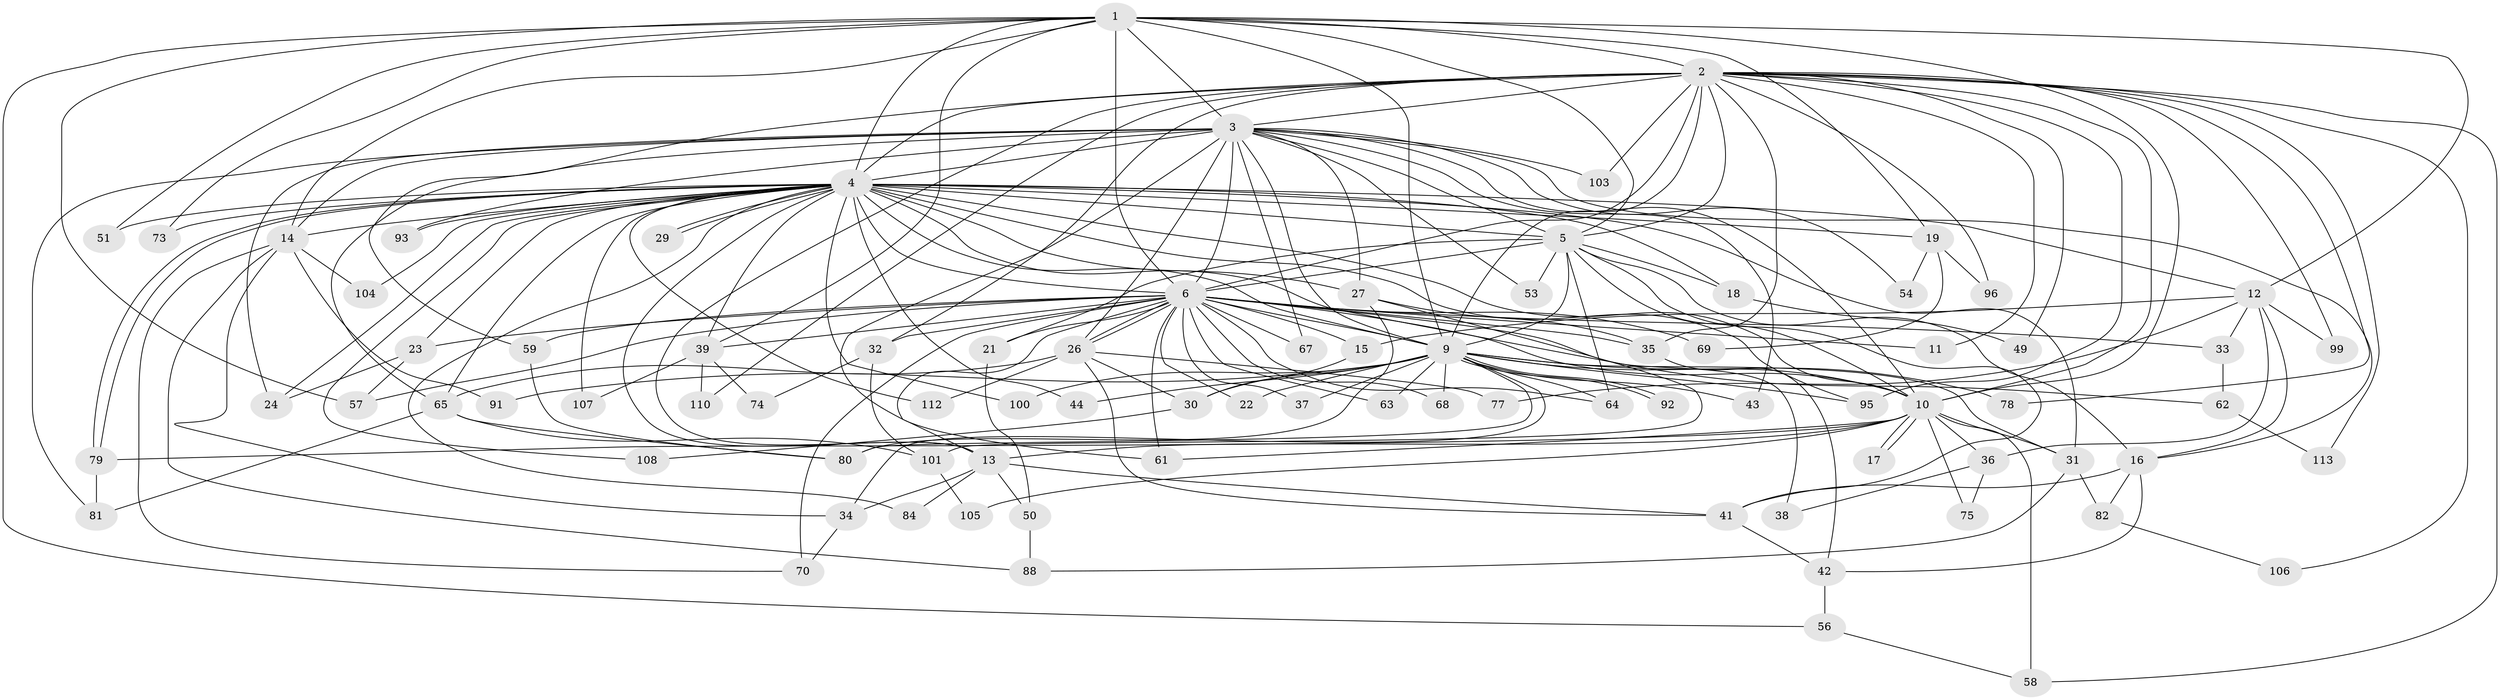// original degree distribution, {16: 0.017094017094017096, 23: 0.017094017094017096, 27: 0.017094017094017096, 25: 0.008547008547008548, 18: 0.017094017094017096, 19: 0.008547008547008548, 2: 0.5128205128205128, 7: 0.008547008547008548, 8: 0.017094017094017096, 4: 0.11965811965811966, 3: 0.19658119658119658, 6: 0.02564102564102564, 5: 0.03418803418803419}
// Generated by graph-tools (version 1.1) at 2025/41/03/06/25 10:41:32]
// undirected, 84 vertices, 207 edges
graph export_dot {
graph [start="1"]
  node [color=gray90,style=filled];
  1 [super="+47"];
  2 [super="+20"];
  3 [super="+55"];
  4 [super="+7"];
  5 [super="+102"];
  6 [super="+8"];
  9 [super="+86"];
  10 [super="+85"];
  11;
  12 [super="+48"];
  13 [super="+46"];
  14 [super="+25"];
  15;
  16 [super="+71"];
  17;
  18;
  19;
  21;
  22;
  23 [super="+28"];
  24;
  26 [super="+45"];
  27 [super="+52"];
  29;
  30 [super="+60"];
  31 [super="+87"];
  32;
  33;
  34 [super="+40"];
  35 [super="+94"];
  36;
  37;
  38;
  39 [super="+76"];
  41 [super="+66"];
  42;
  43;
  44;
  49;
  50;
  51;
  53;
  54;
  56;
  57 [super="+72"];
  58 [super="+115"];
  59 [super="+116"];
  61;
  62;
  63;
  64 [super="+89"];
  65 [super="+90"];
  67;
  68;
  69;
  70 [super="+109"];
  73;
  74;
  75;
  77;
  78;
  79 [super="+97"];
  80 [super="+114"];
  81 [super="+83"];
  82;
  84;
  88 [super="+98"];
  91;
  92;
  93;
  95 [super="+111"];
  96;
  99;
  100;
  101 [super="+117"];
  103;
  104;
  105;
  106;
  107;
  108;
  110;
  112;
  113;
  1 -- 2;
  1 -- 3 [weight=2];
  1 -- 4 [weight=2];
  1 -- 5;
  1 -- 6 [weight=2];
  1 -- 9;
  1 -- 10;
  1 -- 12;
  1 -- 14;
  1 -- 19;
  1 -- 39;
  1 -- 51;
  1 -- 56;
  1 -- 73;
  1 -- 57;
  2 -- 3;
  2 -- 4 [weight=2];
  2 -- 5;
  2 -- 6 [weight=2];
  2 -- 9 [weight=2];
  2 -- 10;
  2 -- 11;
  2 -- 35;
  2 -- 49;
  2 -- 58;
  2 -- 59;
  2 -- 78;
  2 -- 95;
  2 -- 96;
  2 -- 99;
  2 -- 106;
  2 -- 110;
  2 -- 113;
  2 -- 32;
  2 -- 13;
  2 -- 103;
  3 -- 4 [weight=2];
  3 -- 5;
  3 -- 6 [weight=3];
  3 -- 9;
  3 -- 10;
  3 -- 14;
  3 -- 16;
  3 -- 24;
  3 -- 27;
  3 -- 43;
  3 -- 53;
  3 -- 54;
  3 -- 61;
  3 -- 65;
  3 -- 67;
  3 -- 81;
  3 -- 93;
  3 -- 103;
  3 -- 26;
  4 -- 5 [weight=2];
  4 -- 6 [weight=4];
  4 -- 9 [weight=2];
  4 -- 10 [weight=2];
  4 -- 12;
  4 -- 13;
  4 -- 18;
  4 -- 19;
  4 -- 23;
  4 -- 27;
  4 -- 29;
  4 -- 29;
  4 -- 38;
  4 -- 51;
  4 -- 65;
  4 -- 79;
  4 -- 79;
  4 -- 93;
  4 -- 104;
  4 -- 112;
  4 -- 73;
  4 -- 84;
  4 -- 24;
  4 -- 31;
  4 -- 100;
  4 -- 39;
  4 -- 107;
  4 -- 44;
  4 -- 108;
  4 -- 14;
  4 -- 95;
  5 -- 6 [weight=3];
  5 -- 9;
  5 -- 10;
  5 -- 16;
  5 -- 18;
  5 -- 21;
  5 -- 53;
  5 -- 64;
  5 -- 41;
  6 -- 9 [weight=2];
  6 -- 10 [weight=2];
  6 -- 11;
  6 -- 21;
  6 -- 26;
  6 -- 26;
  6 -- 32;
  6 -- 35;
  6 -- 57;
  6 -- 59;
  6 -- 62;
  6 -- 63;
  6 -- 68;
  6 -- 70;
  6 -- 67;
  6 -- 69;
  6 -- 15;
  6 -- 22;
  6 -- 23;
  6 -- 33;
  6 -- 37;
  6 -- 61;
  6 -- 39;
  6 -- 13;
  6 -- 64;
  9 -- 10;
  9 -- 22;
  9 -- 34;
  9 -- 37;
  9 -- 43;
  9 -- 44;
  9 -- 63;
  9 -- 64;
  9 -- 68;
  9 -- 78;
  9 -- 80;
  9 -- 91;
  9 -- 92;
  9 -- 92;
  9 -- 95;
  9 -- 100;
  9 -- 31;
  9 -- 30;
  10 -- 13;
  10 -- 17;
  10 -- 17;
  10 -- 31;
  10 -- 36;
  10 -- 58;
  10 -- 75;
  10 -- 105;
  10 -- 61;
  10 -- 79;
  12 -- 15;
  12 -- 33;
  12 -- 36;
  12 -- 99;
  12 -- 16;
  12 -- 77;
  13 -- 34;
  13 -- 41;
  13 -- 50;
  13 -- 84;
  14 -- 70;
  14 -- 34;
  14 -- 88;
  14 -- 91;
  14 -- 104;
  15 -- 30;
  16 -- 42;
  16 -- 82;
  16 -- 41;
  18 -- 49;
  19 -- 54;
  19 -- 69;
  19 -- 96;
  21 -- 50;
  23 -- 57;
  23 -- 24;
  26 -- 30;
  26 -- 41;
  26 -- 77;
  26 -- 112;
  26 -- 65;
  27 -- 80;
  27 -- 35;
  27 -- 101;
  30 -- 108;
  31 -- 82;
  31 -- 88;
  32 -- 74;
  32 -- 101;
  33 -- 62;
  34 -- 70;
  35 -- 42;
  36 -- 38;
  36 -- 75;
  39 -- 74;
  39 -- 107;
  39 -- 110;
  41 -- 42;
  42 -- 56;
  50 -- 88;
  56 -- 58;
  59 -- 80;
  62 -- 113;
  65 -- 80;
  65 -- 81;
  65 -- 101;
  79 -- 81;
  82 -- 106;
  101 -- 105;
}
